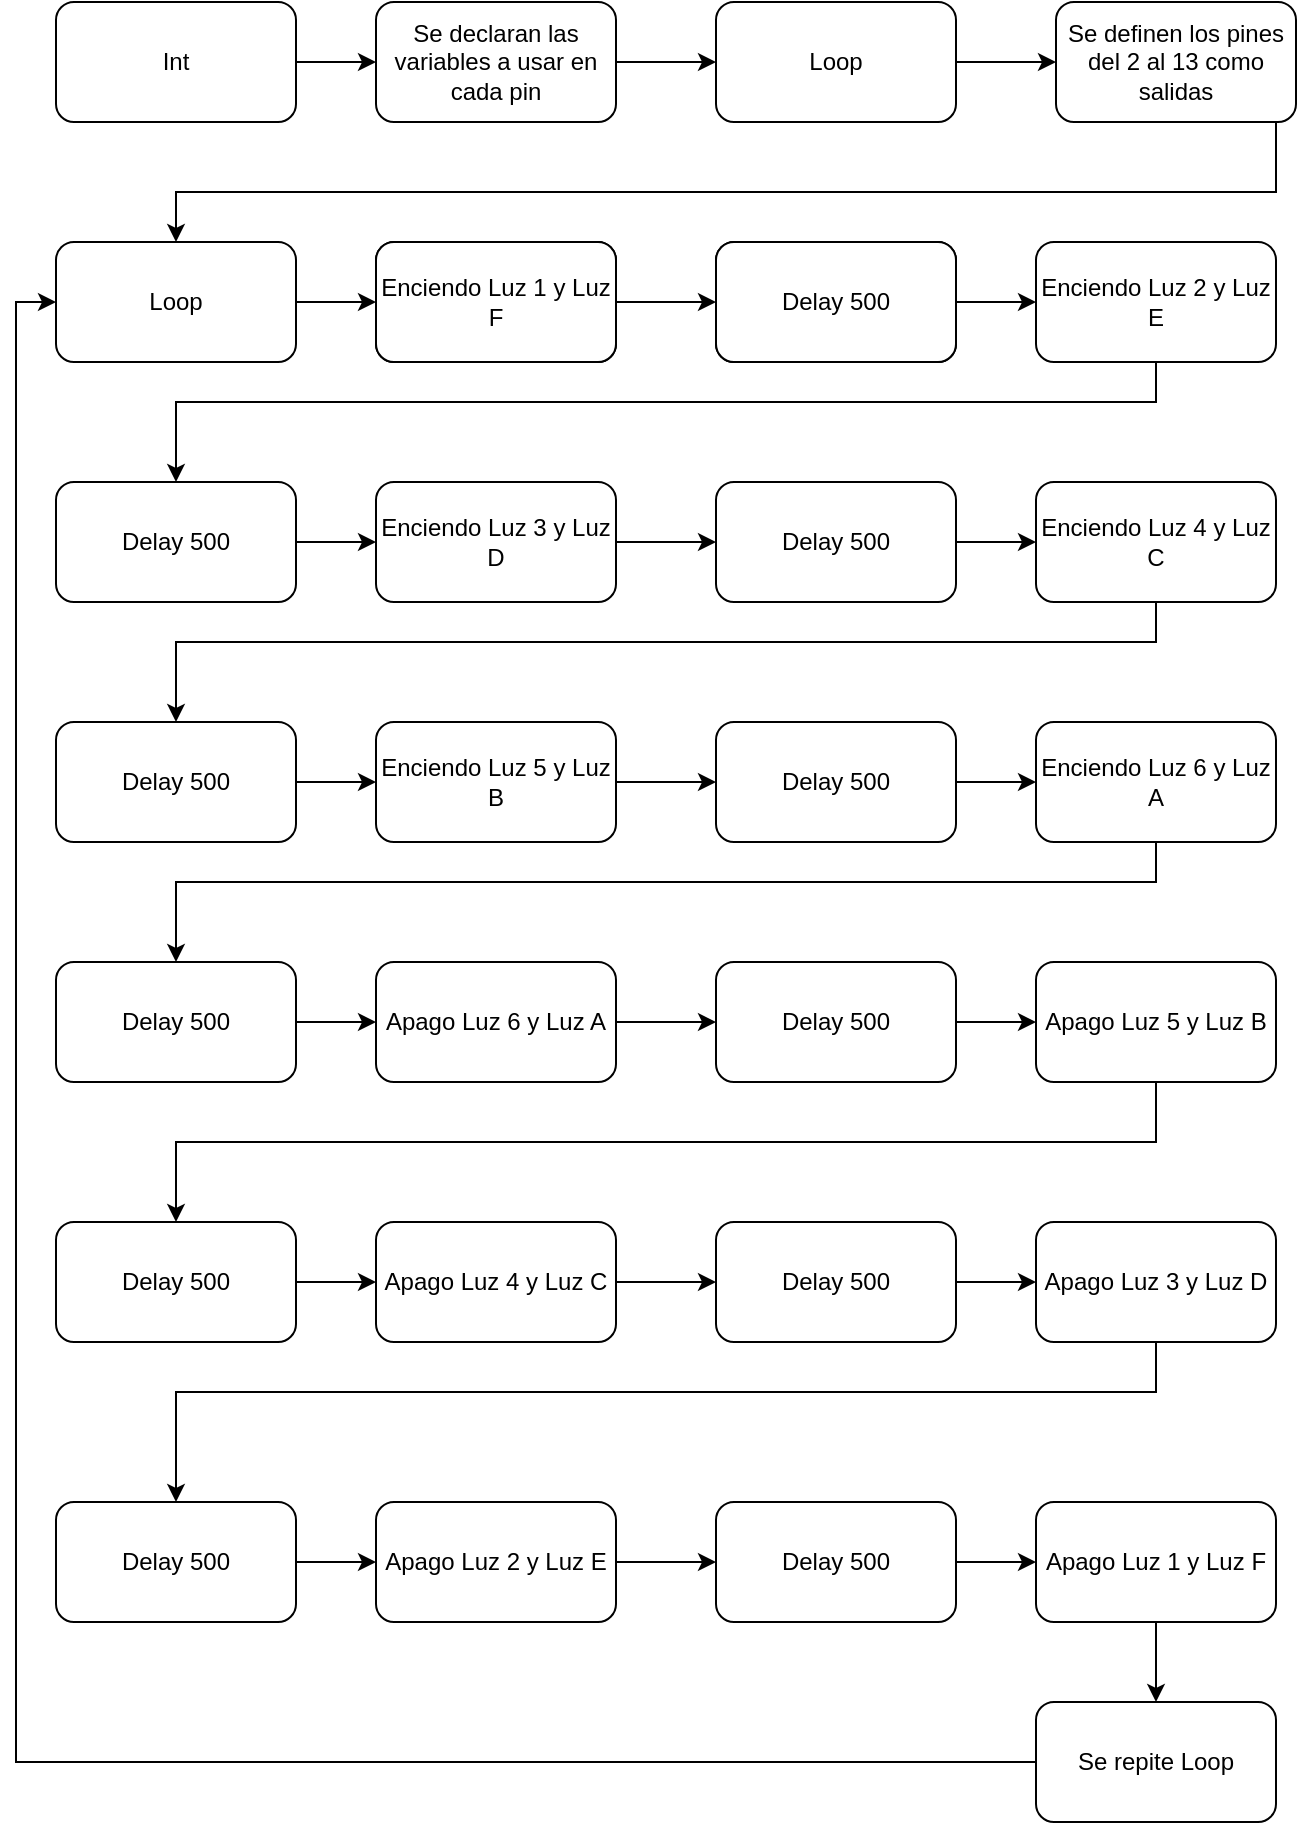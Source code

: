 <mxfile version="13.7.3" type="github"><diagram id="QV5yhvARNIt89ldhzEQS" name="Page-1"><mxGraphModel dx="1117" dy="1054" grid="1" gridSize="10" guides="1" tooltips="1" connect="1" arrows="1" fold="1" page="1" pageScale="1" pageWidth="827" pageHeight="1169" math="0" shadow="0"><root><mxCell id="0"/><mxCell id="1" parent="0"/><mxCell id="028t2qpXYjsF1yHO4Z3Y-12" style="edgeStyle=orthogonalEdgeStyle;rounded=0;orthogonalLoop=1;jettySize=auto;html=1;entryX=0;entryY=0.5;entryDx=0;entryDy=0;" edge="1" parent="1" source="028t2qpXYjsF1yHO4Z3Y-2" target="028t2qpXYjsF1yHO4Z3Y-10"><mxGeometry relative="1" as="geometry"/></mxCell><mxCell id="028t2qpXYjsF1yHO4Z3Y-2" value="Int" style="rounded=1;whiteSpace=wrap;html=1;" vertex="1" parent="1"><mxGeometry x="70" y="20" width="120" height="60" as="geometry"/></mxCell><mxCell id="028t2qpXYjsF1yHO4Z3Y-16" style="edgeStyle=orthogonalEdgeStyle;rounded=0;orthogonalLoop=1;jettySize=auto;html=1;entryX=0.5;entryY=0;entryDx=0;entryDy=0;" edge="1" parent="1" source="028t2qpXYjsF1yHO4Z3Y-3" target="028t2qpXYjsF1yHO4Z3Y-6"><mxGeometry relative="1" as="geometry"><mxPoint x="630" y="150" as="targetPoint"/><Array as="points"><mxPoint x="680" y="115"/><mxPoint x="130" y="115"/></Array></mxGeometry></mxCell><mxCell id="028t2qpXYjsF1yHO4Z3Y-3" value="Se definen los pines del 2 al 13 como salidas" style="rounded=1;whiteSpace=wrap;html=1;" vertex="1" parent="1"><mxGeometry x="570" y="20" width="120" height="60" as="geometry"/></mxCell><mxCell id="028t2qpXYjsF1yHO4Z3Y-11" style="edgeStyle=orthogonalEdgeStyle;rounded=0;orthogonalLoop=1;jettySize=auto;html=1;" edge="1" parent="1" source="028t2qpXYjsF1yHO4Z3Y-5" target="028t2qpXYjsF1yHO4Z3Y-3"><mxGeometry relative="1" as="geometry"/></mxCell><mxCell id="028t2qpXYjsF1yHO4Z3Y-5" value="Loop" style="rounded=1;whiteSpace=wrap;html=1;" vertex="1" parent="1"><mxGeometry x="400" y="20" width="120" height="60" as="geometry"/></mxCell><mxCell id="028t2qpXYjsF1yHO4Z3Y-20" style="edgeStyle=orthogonalEdgeStyle;rounded=0;orthogonalLoop=1;jettySize=auto;html=1;entryX=0;entryY=0.5;entryDx=0;entryDy=0;" edge="1" parent="1" source="028t2qpXYjsF1yHO4Z3Y-6" target="028t2qpXYjsF1yHO4Z3Y-18"><mxGeometry relative="1" as="geometry"/></mxCell><mxCell id="028t2qpXYjsF1yHO4Z3Y-6" value="Loop" style="rounded=1;whiteSpace=wrap;html=1;" vertex="1" parent="1"><mxGeometry x="70" y="140" width="120" height="60" as="geometry"/></mxCell><mxCell id="028t2qpXYjsF1yHO4Z3Y-15" style="edgeStyle=orthogonalEdgeStyle;rounded=0;orthogonalLoop=1;jettySize=auto;html=1;entryX=0;entryY=0.5;entryDx=0;entryDy=0;" edge="1" parent="1" source="028t2qpXYjsF1yHO4Z3Y-10" target="028t2qpXYjsF1yHO4Z3Y-5"><mxGeometry relative="1" as="geometry"/></mxCell><mxCell id="028t2qpXYjsF1yHO4Z3Y-10" value="Se declaran las variables a usar en cada pin" style="rounded=1;whiteSpace=wrap;html=1;" vertex="1" parent="1"><mxGeometry x="230" y="20" width="120" height="60" as="geometry"/></mxCell><mxCell id="028t2qpXYjsF1yHO4Z3Y-28" style="edgeStyle=orthogonalEdgeStyle;rounded=0;orthogonalLoop=1;jettySize=auto;html=1;" edge="1" parent="1" source="028t2qpXYjsF1yHO4Z3Y-17"><mxGeometry relative="1" as="geometry"><mxPoint x="130" y="260" as="targetPoint"/><Array as="points"><mxPoint x="620" y="220"/><mxPoint x="130" y="220"/><mxPoint x="130" y="240"/></Array></mxGeometry></mxCell><mxCell id="028t2qpXYjsF1yHO4Z3Y-17" value="Enciendo Luz 2 y Luz E" style="rounded=1;whiteSpace=wrap;html=1;" vertex="1" parent="1"><mxGeometry x="560" y="140" width="120" height="60" as="geometry"/></mxCell><mxCell id="028t2qpXYjsF1yHO4Z3Y-21" style="edgeStyle=orthogonalEdgeStyle;rounded=0;orthogonalLoop=1;jettySize=auto;html=1;entryX=0;entryY=0.5;entryDx=0;entryDy=0;" edge="1" parent="1" source="028t2qpXYjsF1yHO4Z3Y-18" target="028t2qpXYjsF1yHO4Z3Y-19"><mxGeometry relative="1" as="geometry"/></mxCell><mxCell id="028t2qpXYjsF1yHO4Z3Y-18" value="Enciendo Luz 1 y Luz E" style="rounded=1;whiteSpace=wrap;html=1;" vertex="1" parent="1"><mxGeometry x="230" y="140" width="120" height="60" as="geometry"/></mxCell><mxCell id="028t2qpXYjsF1yHO4Z3Y-22" style="edgeStyle=orthogonalEdgeStyle;rounded=0;orthogonalLoop=1;jettySize=auto;html=1;entryX=0;entryY=0.5;entryDx=0;entryDy=0;" edge="1" parent="1" source="028t2qpXYjsF1yHO4Z3Y-19" target="028t2qpXYjsF1yHO4Z3Y-17"><mxGeometry relative="1" as="geometry"/></mxCell><mxCell id="028t2qpXYjsF1yHO4Z3Y-19" value="Delay 500" style="rounded=1;whiteSpace=wrap;html=1;" vertex="1" parent="1"><mxGeometry x="400" y="140" width="120" height="60" as="geometry"/></mxCell><mxCell id="028t2qpXYjsF1yHO4Z3Y-23" value="Enciendo Luz 1 y Luz F" style="rounded=1;whiteSpace=wrap;html=1;" vertex="1" parent="1"><mxGeometry x="230" y="140" width="120" height="60" as="geometry"/></mxCell><mxCell id="028t2qpXYjsF1yHO4Z3Y-24" value="Delay 500" style="rounded=1;whiteSpace=wrap;html=1;" vertex="1" parent="1"><mxGeometry x="400" y="140" width="120" height="60" as="geometry"/></mxCell><mxCell id="028t2qpXYjsF1yHO4Z3Y-31" style="edgeStyle=orthogonalEdgeStyle;rounded=0;orthogonalLoop=1;jettySize=auto;html=1;entryX=0;entryY=0.5;entryDx=0;entryDy=0;" edge="1" parent="1" source="028t2qpXYjsF1yHO4Z3Y-25" target="028t2qpXYjsF1yHO4Z3Y-26"><mxGeometry relative="1" as="geometry"/></mxCell><mxCell id="028t2qpXYjsF1yHO4Z3Y-25" value="Enciendo Luz 3 y Luz D" style="rounded=1;whiteSpace=wrap;html=1;" vertex="1" parent="1"><mxGeometry x="230" y="260" width="120" height="60" as="geometry"/></mxCell><mxCell id="028t2qpXYjsF1yHO4Z3Y-32" style="edgeStyle=orthogonalEdgeStyle;rounded=0;orthogonalLoop=1;jettySize=auto;html=1;entryX=0;entryY=0.5;entryDx=0;entryDy=0;" edge="1" parent="1" source="028t2qpXYjsF1yHO4Z3Y-26" target="028t2qpXYjsF1yHO4Z3Y-27"><mxGeometry relative="1" as="geometry"/></mxCell><mxCell id="028t2qpXYjsF1yHO4Z3Y-26" value="Delay 500" style="rounded=1;whiteSpace=wrap;html=1;" vertex="1" parent="1"><mxGeometry x="400" y="260" width="120" height="60" as="geometry"/></mxCell><mxCell id="028t2qpXYjsF1yHO4Z3Y-37" style="edgeStyle=orthogonalEdgeStyle;rounded=0;orthogonalLoop=1;jettySize=auto;html=1;entryX=0.5;entryY=0;entryDx=0;entryDy=0;" edge="1" parent="1" source="028t2qpXYjsF1yHO4Z3Y-27" target="028t2qpXYjsF1yHO4Z3Y-33"><mxGeometry relative="1" as="geometry"><mxPoint x="590" y="360" as="targetPoint"/><Array as="points"><mxPoint x="620" y="340"/><mxPoint x="130" y="340"/></Array></mxGeometry></mxCell><mxCell id="028t2qpXYjsF1yHO4Z3Y-27" value="Enciendo Luz 4 y Luz C" style="rounded=1;whiteSpace=wrap;html=1;" vertex="1" parent="1"><mxGeometry x="560" y="260" width="120" height="60" as="geometry"/></mxCell><mxCell id="028t2qpXYjsF1yHO4Z3Y-30" style="edgeStyle=orthogonalEdgeStyle;rounded=0;orthogonalLoop=1;jettySize=auto;html=1;entryX=0;entryY=0.5;entryDx=0;entryDy=0;" edge="1" parent="1" source="028t2qpXYjsF1yHO4Z3Y-29" target="028t2qpXYjsF1yHO4Z3Y-25"><mxGeometry relative="1" as="geometry"/></mxCell><mxCell id="028t2qpXYjsF1yHO4Z3Y-29" value="Delay 500" style="rounded=1;whiteSpace=wrap;html=1;" vertex="1" parent="1"><mxGeometry x="70" y="260" width="120" height="60" as="geometry"/></mxCell><mxCell id="028t2qpXYjsF1yHO4Z3Y-38" style="edgeStyle=orthogonalEdgeStyle;rounded=0;orthogonalLoop=1;jettySize=auto;html=1;entryX=0;entryY=0.5;entryDx=0;entryDy=0;" edge="1" parent="1" source="028t2qpXYjsF1yHO4Z3Y-33" target="028t2qpXYjsF1yHO4Z3Y-34"><mxGeometry relative="1" as="geometry"/></mxCell><mxCell id="028t2qpXYjsF1yHO4Z3Y-33" value="Delay 500" style="rounded=1;whiteSpace=wrap;html=1;" vertex="1" parent="1"><mxGeometry x="70" y="380" width="120" height="60" as="geometry"/></mxCell><mxCell id="028t2qpXYjsF1yHO4Z3Y-39" style="edgeStyle=orthogonalEdgeStyle;rounded=0;orthogonalLoop=1;jettySize=auto;html=1;" edge="1" parent="1" source="028t2qpXYjsF1yHO4Z3Y-34" target="028t2qpXYjsF1yHO4Z3Y-35"><mxGeometry relative="1" as="geometry"/></mxCell><mxCell id="028t2qpXYjsF1yHO4Z3Y-34" value="Enciendo Luz 5 y Luz B" style="rounded=1;whiteSpace=wrap;html=1;" vertex="1" parent="1"><mxGeometry x="230" y="380" width="120" height="60" as="geometry"/></mxCell><mxCell id="028t2qpXYjsF1yHO4Z3Y-40" style="edgeStyle=orthogonalEdgeStyle;rounded=0;orthogonalLoop=1;jettySize=auto;html=1;entryX=0;entryY=0.5;entryDx=0;entryDy=0;" edge="1" parent="1" source="028t2qpXYjsF1yHO4Z3Y-35" target="028t2qpXYjsF1yHO4Z3Y-36"><mxGeometry relative="1" as="geometry"/></mxCell><mxCell id="028t2qpXYjsF1yHO4Z3Y-35" value="Delay 500" style="rounded=1;whiteSpace=wrap;html=1;" vertex="1" parent="1"><mxGeometry x="400" y="380" width="120" height="60" as="geometry"/></mxCell><mxCell id="028t2qpXYjsF1yHO4Z3Y-45" style="edgeStyle=orthogonalEdgeStyle;rounded=0;orthogonalLoop=1;jettySize=auto;html=1;entryX=0.5;entryY=0;entryDx=0;entryDy=0;" edge="1" parent="1" source="028t2qpXYjsF1yHO4Z3Y-36" target="028t2qpXYjsF1yHO4Z3Y-41"><mxGeometry relative="1" as="geometry"><mxPoint x="560" y="480" as="targetPoint"/><Array as="points"><mxPoint x="620" y="460"/><mxPoint x="130" y="460"/></Array></mxGeometry></mxCell><mxCell id="028t2qpXYjsF1yHO4Z3Y-36" value="Enciendo Luz 6 y Luz A" style="rounded=1;whiteSpace=wrap;html=1;" vertex="1" parent="1"><mxGeometry x="560" y="380" width="120" height="60" as="geometry"/></mxCell><mxCell id="028t2qpXYjsF1yHO4Z3Y-46" style="edgeStyle=orthogonalEdgeStyle;rounded=0;orthogonalLoop=1;jettySize=auto;html=1;entryX=0;entryY=0.5;entryDx=0;entryDy=0;" edge="1" parent="1" source="028t2qpXYjsF1yHO4Z3Y-41" target="028t2qpXYjsF1yHO4Z3Y-42"><mxGeometry relative="1" as="geometry"/></mxCell><mxCell id="028t2qpXYjsF1yHO4Z3Y-41" value="Delay 500" style="rounded=1;whiteSpace=wrap;html=1;" vertex="1" parent="1"><mxGeometry x="70" y="500" width="120" height="60" as="geometry"/></mxCell><mxCell id="028t2qpXYjsF1yHO4Z3Y-47" style="edgeStyle=orthogonalEdgeStyle;rounded=0;orthogonalLoop=1;jettySize=auto;html=1;entryX=0;entryY=0.5;entryDx=0;entryDy=0;" edge="1" parent="1" source="028t2qpXYjsF1yHO4Z3Y-42" target="028t2qpXYjsF1yHO4Z3Y-43"><mxGeometry relative="1" as="geometry"/></mxCell><mxCell id="028t2qpXYjsF1yHO4Z3Y-42" value="Apago Luz 6 y Luz A" style="rounded=1;whiteSpace=wrap;html=1;" vertex="1" parent="1"><mxGeometry x="230" y="500" width="120" height="60" as="geometry"/></mxCell><mxCell id="028t2qpXYjsF1yHO4Z3Y-48" style="edgeStyle=orthogonalEdgeStyle;rounded=0;orthogonalLoop=1;jettySize=auto;html=1;entryX=0;entryY=0.5;entryDx=0;entryDy=0;" edge="1" parent="1" source="028t2qpXYjsF1yHO4Z3Y-43" target="028t2qpXYjsF1yHO4Z3Y-44"><mxGeometry relative="1" as="geometry"/></mxCell><mxCell id="028t2qpXYjsF1yHO4Z3Y-43" value="Delay 500" style="rounded=1;whiteSpace=wrap;html=1;" vertex="1" parent="1"><mxGeometry x="400" y="500" width="120" height="60" as="geometry"/></mxCell><mxCell id="028t2qpXYjsF1yHO4Z3Y-53" style="edgeStyle=orthogonalEdgeStyle;rounded=0;orthogonalLoop=1;jettySize=auto;html=1;entryX=0.5;entryY=0;entryDx=0;entryDy=0;" edge="1" parent="1" source="028t2qpXYjsF1yHO4Z3Y-44" target="028t2qpXYjsF1yHO4Z3Y-49"><mxGeometry relative="1" as="geometry"><mxPoint x="590" y="620" as="targetPoint"/><Array as="points"><mxPoint x="620" y="590"/><mxPoint x="130" y="590"/></Array></mxGeometry></mxCell><mxCell id="028t2qpXYjsF1yHO4Z3Y-44" value="Apago Luz 5 y Luz B" style="rounded=1;whiteSpace=wrap;html=1;" vertex="1" parent="1"><mxGeometry x="560" y="500" width="120" height="60" as="geometry"/></mxCell><mxCell id="028t2qpXYjsF1yHO4Z3Y-57" style="edgeStyle=orthogonalEdgeStyle;rounded=0;orthogonalLoop=1;jettySize=auto;html=1;entryX=0;entryY=0.5;entryDx=0;entryDy=0;" edge="1" parent="1" source="028t2qpXYjsF1yHO4Z3Y-49" target="028t2qpXYjsF1yHO4Z3Y-54"><mxGeometry relative="1" as="geometry"/></mxCell><mxCell id="028t2qpXYjsF1yHO4Z3Y-49" value="Delay 500" style="rounded=1;whiteSpace=wrap;html=1;" vertex="1" parent="1"><mxGeometry x="70" y="630" width="120" height="60" as="geometry"/></mxCell><mxCell id="028t2qpXYjsF1yHO4Z3Y-58" style="edgeStyle=orthogonalEdgeStyle;rounded=0;orthogonalLoop=1;jettySize=auto;html=1;entryX=0;entryY=0.5;entryDx=0;entryDy=0;" edge="1" parent="1" source="028t2qpXYjsF1yHO4Z3Y-54" target="028t2qpXYjsF1yHO4Z3Y-55"><mxGeometry relative="1" as="geometry"/></mxCell><mxCell id="028t2qpXYjsF1yHO4Z3Y-54" value="Apago Luz 4 y Luz C" style="rounded=1;whiteSpace=wrap;html=1;" vertex="1" parent="1"><mxGeometry x="230" y="630" width="120" height="60" as="geometry"/></mxCell><mxCell id="028t2qpXYjsF1yHO4Z3Y-59" style="edgeStyle=orthogonalEdgeStyle;rounded=0;orthogonalLoop=1;jettySize=auto;html=1;entryX=0;entryY=0.5;entryDx=0;entryDy=0;" edge="1" parent="1" source="028t2qpXYjsF1yHO4Z3Y-55" target="028t2qpXYjsF1yHO4Z3Y-56"><mxGeometry relative="1" as="geometry"/></mxCell><mxCell id="028t2qpXYjsF1yHO4Z3Y-55" value="Delay 500" style="rounded=1;whiteSpace=wrap;html=1;" vertex="1" parent="1"><mxGeometry x="400" y="630" width="120" height="60" as="geometry"/></mxCell><mxCell id="028t2qpXYjsF1yHO4Z3Y-64" style="edgeStyle=orthogonalEdgeStyle;rounded=0;orthogonalLoop=1;jettySize=auto;html=1;entryX=0.5;entryY=0;entryDx=0;entryDy=0;" edge="1" parent="1" source="028t2qpXYjsF1yHO4Z3Y-56" target="028t2qpXYjsF1yHO4Z3Y-60"><mxGeometry relative="1" as="geometry"><mxPoint x="590" y="740" as="targetPoint"/><Array as="points"><mxPoint x="620" y="715"/><mxPoint x="130" y="715"/></Array></mxGeometry></mxCell><mxCell id="028t2qpXYjsF1yHO4Z3Y-56" value="Apago Luz 3 y Luz D" style="rounded=1;whiteSpace=wrap;html=1;" vertex="1" parent="1"><mxGeometry x="560" y="630" width="120" height="60" as="geometry"/></mxCell><mxCell id="028t2qpXYjsF1yHO4Z3Y-65" style="edgeStyle=orthogonalEdgeStyle;rounded=0;orthogonalLoop=1;jettySize=auto;html=1;" edge="1" parent="1" source="028t2qpXYjsF1yHO4Z3Y-60" target="028t2qpXYjsF1yHO4Z3Y-61"><mxGeometry relative="1" as="geometry"/></mxCell><mxCell id="028t2qpXYjsF1yHO4Z3Y-60" value="Delay 500" style="rounded=1;whiteSpace=wrap;html=1;" vertex="1" parent="1"><mxGeometry x="70" y="770" width="120" height="60" as="geometry"/></mxCell><mxCell id="028t2qpXYjsF1yHO4Z3Y-66" style="edgeStyle=orthogonalEdgeStyle;rounded=0;orthogonalLoop=1;jettySize=auto;html=1;entryX=0;entryY=0.5;entryDx=0;entryDy=0;" edge="1" parent="1" source="028t2qpXYjsF1yHO4Z3Y-61" target="028t2qpXYjsF1yHO4Z3Y-62"><mxGeometry relative="1" as="geometry"/></mxCell><mxCell id="028t2qpXYjsF1yHO4Z3Y-61" value="Apago Luz 2 y Luz E" style="rounded=1;whiteSpace=wrap;html=1;" vertex="1" parent="1"><mxGeometry x="230" y="770" width="120" height="60" as="geometry"/></mxCell><mxCell id="028t2qpXYjsF1yHO4Z3Y-67" style="edgeStyle=orthogonalEdgeStyle;rounded=0;orthogonalLoop=1;jettySize=auto;html=1;entryX=0;entryY=0.5;entryDx=0;entryDy=0;" edge="1" parent="1" source="028t2qpXYjsF1yHO4Z3Y-62" target="028t2qpXYjsF1yHO4Z3Y-63"><mxGeometry relative="1" as="geometry"/></mxCell><mxCell id="028t2qpXYjsF1yHO4Z3Y-62" value="Delay 500" style="rounded=1;whiteSpace=wrap;html=1;" vertex="1" parent="1"><mxGeometry x="400" y="770" width="120" height="60" as="geometry"/></mxCell><mxCell id="028t2qpXYjsF1yHO4Z3Y-74" style="edgeStyle=orthogonalEdgeStyle;rounded=0;orthogonalLoop=1;jettySize=auto;html=1;entryX=0.5;entryY=0;entryDx=0;entryDy=0;" edge="1" parent="1" source="028t2qpXYjsF1yHO4Z3Y-63" target="028t2qpXYjsF1yHO4Z3Y-72"><mxGeometry relative="1" as="geometry"/></mxCell><mxCell id="028t2qpXYjsF1yHO4Z3Y-63" value="Apago Luz 1 y Luz F" style="rounded=1;whiteSpace=wrap;html=1;" vertex="1" parent="1"><mxGeometry x="560" y="770" width="120" height="60" as="geometry"/></mxCell><mxCell id="028t2qpXYjsF1yHO4Z3Y-75" style="edgeStyle=orthogonalEdgeStyle;rounded=0;orthogonalLoop=1;jettySize=auto;html=1;entryX=0;entryY=0.5;entryDx=0;entryDy=0;" edge="1" parent="1" source="028t2qpXYjsF1yHO4Z3Y-72" target="028t2qpXYjsF1yHO4Z3Y-6"><mxGeometry relative="1" as="geometry"><mxPoint x="30" y="180" as="targetPoint"/></mxGeometry></mxCell><mxCell id="028t2qpXYjsF1yHO4Z3Y-72" value="Se repite Loop" style="rounded=1;whiteSpace=wrap;html=1;" vertex="1" parent="1"><mxGeometry x="560" y="870" width="120" height="60" as="geometry"/></mxCell></root></mxGraphModel></diagram></mxfile>